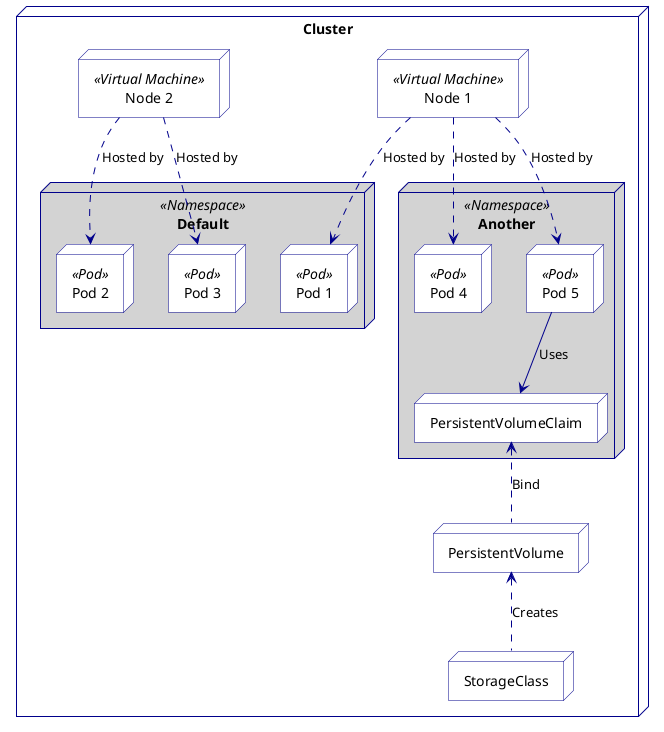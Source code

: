 @startuml
<style>
' TODO: Export to a generic style sheet
componentDiagram {
    LineColor darkblue
    TextColor blue

    agent {
        BackGroundColor palegreen
    }
    cloud {
'        BackGroundColor lightgray
        BackGroundColor white
    }
    database {
        BackGroundColor white
    }
    node {
        BackGroundColor white
    }
    actor {
        LineColor black
    }
}
document {
  BackGroundColor white
}
</style>

' Force diagram as Component
node Cluster as cluster
node Cluster as cluster {
    node "Node 1" as kube_worker_1 <<Virtual Machine>> {
    }
    node "Node 2" as kube_worker_2 <<Virtual Machine>> {
    }

    node "StorageClass" as storage_class
    node "PersistentVolume" as volume

    node "Default" as ns <<Namespace>> #lightgrey {
        node "Pod 1" as pod_A_1 <<Pod>> {
        }
        node "Pod 2" as pod_A_2 <<Pod>> {
        }
        node "Pod 3" as pod_B_2 <<Pod>> {
        }
    }

    node "Another" as ns2 <<Namespace>> #lightgrey {
        node "Pod 4" as pod_B_1 <<Pod>> {
        }
        node "Pod 5" as pod_C_1 <<Pod>> {
        }
        node "PersistentVolumeClaim" as volume_claim

        pod_C_1 --> volume_claim: Uses
    }

    kube_worker_1 ..> pod_A_1: Hosted by
    kube_worker_1 ..> pod_B_1: Hosted by
    kube_worker_1 ..> pod_C_1: Hosted by

    kube_worker_2 ..> pod_A_2: Hosted by
    kube_worker_2 ..> pod_B_2: Hosted by

'    volume ..> volume_claim
    volume_claim <.. volume: Bind
    volume <.. storage_class: Creates
}
@enduml